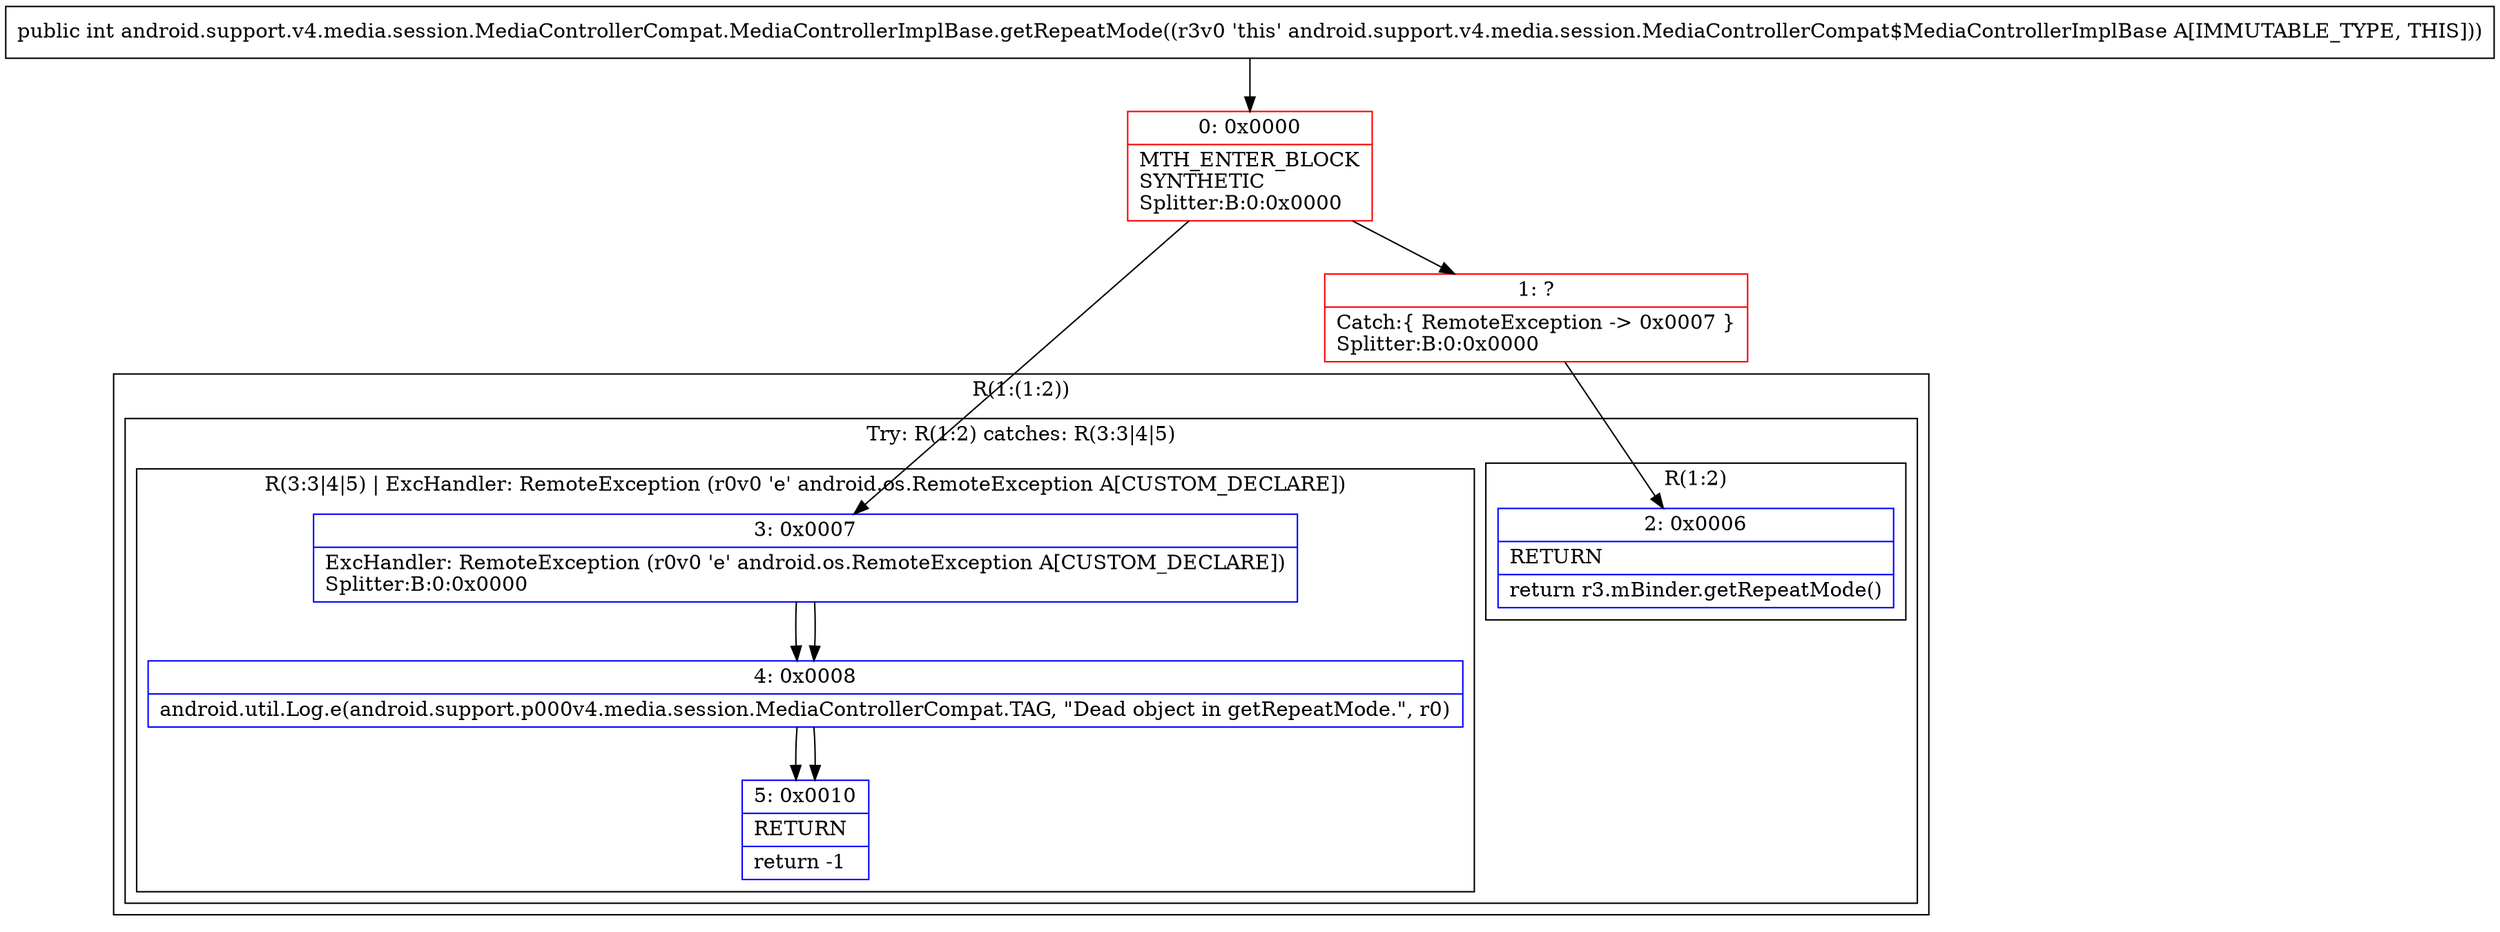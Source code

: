digraph "CFG forandroid.support.v4.media.session.MediaControllerCompat.MediaControllerImplBase.getRepeatMode()I" {
subgraph cluster_Region_734579071 {
label = "R(1:(1:2))";
node [shape=record,color=blue];
subgraph cluster_TryCatchRegion_1517004878 {
label = "Try: R(1:2) catches: R(3:3|4|5)";
node [shape=record,color=blue];
subgraph cluster_Region_1559076027 {
label = "R(1:2)";
node [shape=record,color=blue];
Node_2 [shape=record,label="{2\:\ 0x0006|RETURN\l|return r3.mBinder.getRepeatMode()\l}"];
}
subgraph cluster_Region_1208479599 {
label = "R(3:3|4|5) | ExcHandler: RemoteException (r0v0 'e' android.os.RemoteException A[CUSTOM_DECLARE])\l";
node [shape=record,color=blue];
Node_3 [shape=record,label="{3\:\ 0x0007|ExcHandler: RemoteException (r0v0 'e' android.os.RemoteException A[CUSTOM_DECLARE])\lSplitter:B:0:0x0000\l}"];
Node_4 [shape=record,label="{4\:\ 0x0008|android.util.Log.e(android.support.p000v4.media.session.MediaControllerCompat.TAG, \"Dead object in getRepeatMode.\", r0)\l}"];
Node_5 [shape=record,label="{5\:\ 0x0010|RETURN\l|return \-1\l}"];
}
}
}
subgraph cluster_Region_1208479599 {
label = "R(3:3|4|5) | ExcHandler: RemoteException (r0v0 'e' android.os.RemoteException A[CUSTOM_DECLARE])\l";
node [shape=record,color=blue];
Node_3 [shape=record,label="{3\:\ 0x0007|ExcHandler: RemoteException (r0v0 'e' android.os.RemoteException A[CUSTOM_DECLARE])\lSplitter:B:0:0x0000\l}"];
Node_4 [shape=record,label="{4\:\ 0x0008|android.util.Log.e(android.support.p000v4.media.session.MediaControllerCompat.TAG, \"Dead object in getRepeatMode.\", r0)\l}"];
Node_5 [shape=record,label="{5\:\ 0x0010|RETURN\l|return \-1\l}"];
}
Node_0 [shape=record,color=red,label="{0\:\ 0x0000|MTH_ENTER_BLOCK\lSYNTHETIC\lSplitter:B:0:0x0000\l}"];
Node_1 [shape=record,color=red,label="{1\:\ ?|Catch:\{ RemoteException \-\> 0x0007 \}\lSplitter:B:0:0x0000\l}"];
MethodNode[shape=record,label="{public int android.support.v4.media.session.MediaControllerCompat.MediaControllerImplBase.getRepeatMode((r3v0 'this' android.support.v4.media.session.MediaControllerCompat$MediaControllerImplBase A[IMMUTABLE_TYPE, THIS])) }"];
MethodNode -> Node_0;
Node_3 -> Node_4;
Node_4 -> Node_5;
Node_3 -> Node_4;
Node_4 -> Node_5;
Node_0 -> Node_1;
Node_0 -> Node_3;
Node_1 -> Node_2;
}

